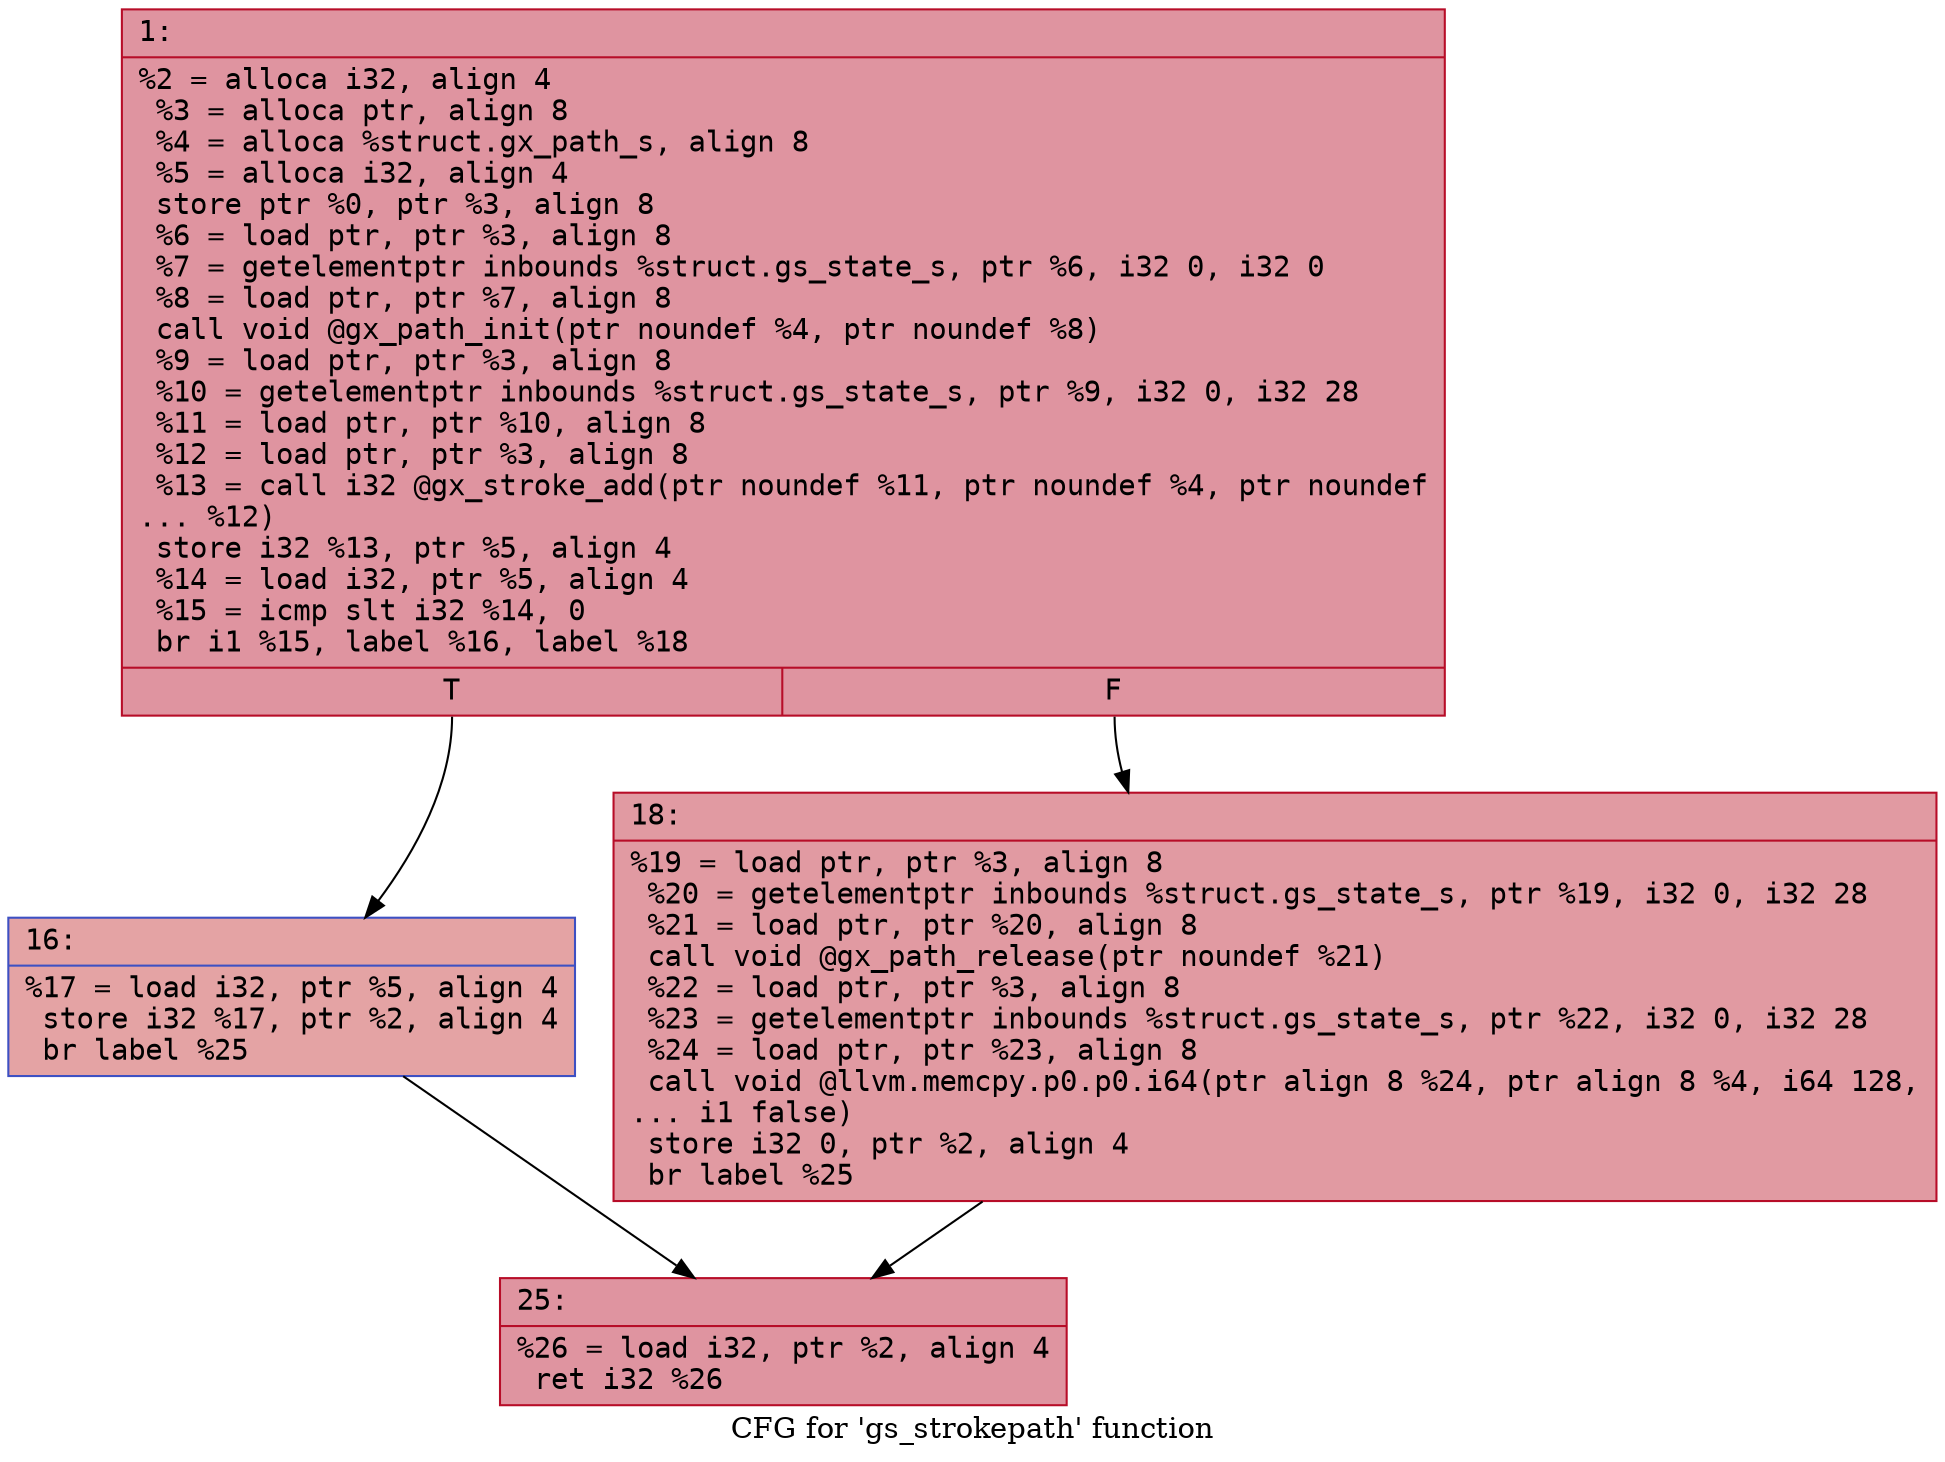 digraph "CFG for 'gs_strokepath' function" {
	label="CFG for 'gs_strokepath' function";

	Node0x600001917250 [shape=record,color="#b70d28ff", style=filled, fillcolor="#b70d2870" fontname="Courier",label="{1:\l|  %2 = alloca i32, align 4\l  %3 = alloca ptr, align 8\l  %4 = alloca %struct.gx_path_s, align 8\l  %5 = alloca i32, align 4\l  store ptr %0, ptr %3, align 8\l  %6 = load ptr, ptr %3, align 8\l  %7 = getelementptr inbounds %struct.gs_state_s, ptr %6, i32 0, i32 0\l  %8 = load ptr, ptr %7, align 8\l  call void @gx_path_init(ptr noundef %4, ptr noundef %8)\l  %9 = load ptr, ptr %3, align 8\l  %10 = getelementptr inbounds %struct.gs_state_s, ptr %9, i32 0, i32 28\l  %11 = load ptr, ptr %10, align 8\l  %12 = load ptr, ptr %3, align 8\l  %13 = call i32 @gx_stroke_add(ptr noundef %11, ptr noundef %4, ptr noundef\l... %12)\l  store i32 %13, ptr %5, align 4\l  %14 = load i32, ptr %5, align 4\l  %15 = icmp slt i32 %14, 0\l  br i1 %15, label %16, label %18\l|{<s0>T|<s1>F}}"];
	Node0x600001917250:s0 -> Node0x6000019172a0[tooltip="1 -> 16\nProbability 37.50%" ];
	Node0x600001917250:s1 -> Node0x6000019172f0[tooltip="1 -> 18\nProbability 62.50%" ];
	Node0x6000019172a0 [shape=record,color="#3d50c3ff", style=filled, fillcolor="#c32e3170" fontname="Courier",label="{16:\l|  %17 = load i32, ptr %5, align 4\l  store i32 %17, ptr %2, align 4\l  br label %25\l}"];
	Node0x6000019172a0 -> Node0x600001917340[tooltip="16 -> 25\nProbability 100.00%" ];
	Node0x6000019172f0 [shape=record,color="#b70d28ff", style=filled, fillcolor="#bb1b2c70" fontname="Courier",label="{18:\l|  %19 = load ptr, ptr %3, align 8\l  %20 = getelementptr inbounds %struct.gs_state_s, ptr %19, i32 0, i32 28\l  %21 = load ptr, ptr %20, align 8\l  call void @gx_path_release(ptr noundef %21)\l  %22 = load ptr, ptr %3, align 8\l  %23 = getelementptr inbounds %struct.gs_state_s, ptr %22, i32 0, i32 28\l  %24 = load ptr, ptr %23, align 8\l  call void @llvm.memcpy.p0.p0.i64(ptr align 8 %24, ptr align 8 %4, i64 128,\l... i1 false)\l  store i32 0, ptr %2, align 4\l  br label %25\l}"];
	Node0x6000019172f0 -> Node0x600001917340[tooltip="18 -> 25\nProbability 100.00%" ];
	Node0x600001917340 [shape=record,color="#b70d28ff", style=filled, fillcolor="#b70d2870" fontname="Courier",label="{25:\l|  %26 = load i32, ptr %2, align 4\l  ret i32 %26\l}"];
}
